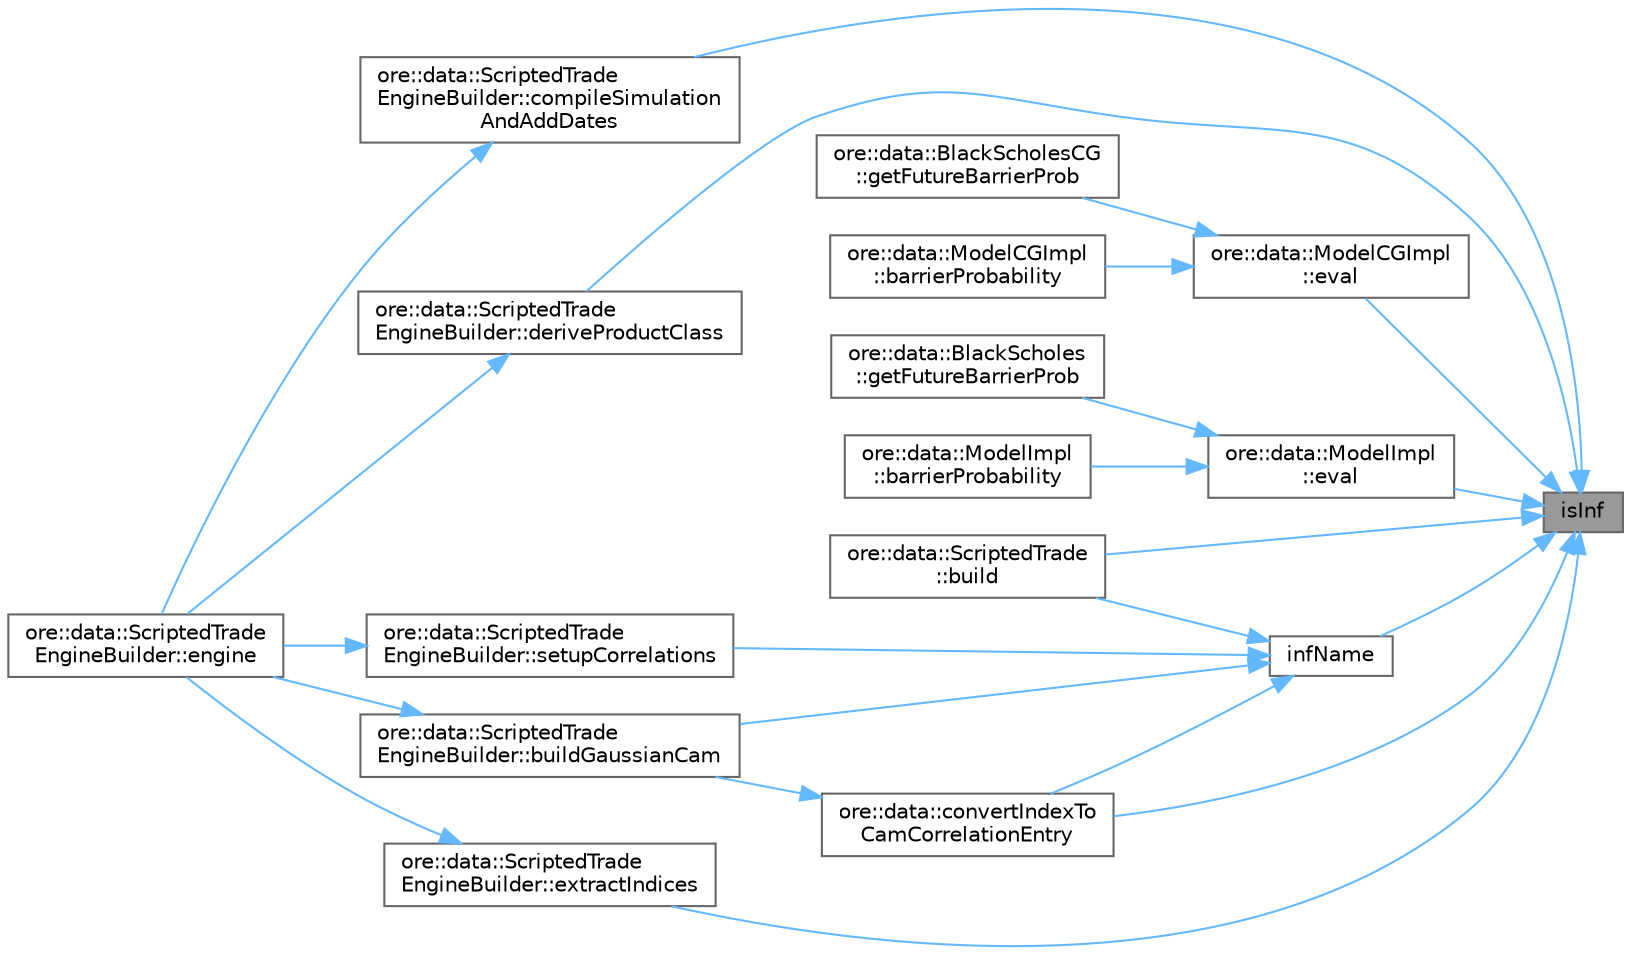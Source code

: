 digraph "isInf"
{
 // INTERACTIVE_SVG=YES
 // LATEX_PDF_SIZE
  bgcolor="transparent";
  edge [fontname=Helvetica,fontsize=10,labelfontname=Helvetica,labelfontsize=10];
  node [fontname=Helvetica,fontsize=10,shape=box,height=0.2,width=0.4];
  rankdir="RL";
  Node1 [label="isInf",height=0.2,width=0.4,color="gray40", fillcolor="grey60", style="filled", fontcolor="black",tooltip=" "];
  Node1 -> Node2 [dir="back",color="steelblue1",style="solid"];
  Node2 [label="ore::data::ScriptedTrade\l::build",height=0.2,width=0.4,color="grey40", fillcolor="white", style="filled",URL="$classore_1_1data_1_1_scripted_trade.html#a828e71af6d5fd00b8e73414732885b83",tooltip=" "];
  Node1 -> Node3 [dir="back",color="steelblue1",style="solid"];
  Node3 [label="ore::data::ScriptedTrade\lEngineBuilder::compileSimulation\lAndAddDates",height=0.2,width=0.4,color="grey40", fillcolor="white", style="filled",URL="$classore_1_1data_1_1_scripted_trade_engine_builder.html#a148e1a4ab9d00e707002b9de78016538",tooltip=" "];
  Node3 -> Node4 [dir="back",color="steelblue1",style="solid"];
  Node4 [label="ore::data::ScriptedTrade\lEngineBuilder::engine",height=0.2,width=0.4,color="grey40", fillcolor="white", style="filled",URL="$classore_1_1data_1_1_scripted_trade_engine_builder.html#afa7bc32050325672e45000b32d62ec0b",tooltip=" "];
  Node1 -> Node5 [dir="back",color="steelblue1",style="solid"];
  Node5 [label="ore::data::convertIndexTo\lCamCorrelationEntry",height=0.2,width=0.4,color="grey40", fillcolor="white", style="filled",URL="$namespaceore_1_1data.html#af3f188ba8bea2815f6ae6ad91ce54ff9",tooltip=" "];
  Node5 -> Node6 [dir="back",color="steelblue1",style="solid"];
  Node6 [label="ore::data::ScriptedTrade\lEngineBuilder::buildGaussianCam",height=0.2,width=0.4,color="grey40", fillcolor="white", style="filled",URL="$classore_1_1data_1_1_scripted_trade_engine_builder.html#a8f7fd6b51798363b9f87020fb40b792b",tooltip=" "];
  Node6 -> Node4 [dir="back",color="steelblue1",style="solid"];
  Node1 -> Node7 [dir="back",color="steelblue1",style="solid"];
  Node7 [label="ore::data::ScriptedTrade\lEngineBuilder::deriveProductClass",height=0.2,width=0.4,color="grey40", fillcolor="white", style="filled",URL="$classore_1_1data_1_1_scripted_trade_engine_builder.html#af6b239a5a8b30b9069172ca0e196b57a",tooltip=" "];
  Node7 -> Node4 [dir="back",color="steelblue1",style="solid"];
  Node1 -> Node8 [dir="back",color="steelblue1",style="solid"];
  Node8 [label="ore::data::ModelCGImpl\l::eval",height=0.2,width=0.4,color="grey40", fillcolor="white", style="filled",URL="$classore_1_1data_1_1_model_c_g_impl.html#af4890e5ce9f5da39271fcd03a5fa4ded",tooltip=" "];
  Node8 -> Node9 [dir="back",color="steelblue1",style="solid"];
  Node9 [label="ore::data::ModelCGImpl\l::barrierProbability",height=0.2,width=0.4,color="grey40", fillcolor="white", style="filled",URL="$classore_1_1data_1_1_model_c_g_impl.html#a935b238fcd1d59e45582e83c9de40ba8",tooltip=" "];
  Node8 -> Node10 [dir="back",color="steelblue1",style="solid"];
  Node10 [label="ore::data::BlackScholesCG\l::getFutureBarrierProb",height=0.2,width=0.4,color="grey40", fillcolor="white", style="filled",URL="$classore_1_1data_1_1_black_scholes_c_g.html#a4881d30442518e57e72ec865222d5940",tooltip=" "];
  Node1 -> Node11 [dir="back",color="steelblue1",style="solid"];
  Node11 [label="ore::data::ModelImpl\l::eval",height=0.2,width=0.4,color="grey40", fillcolor="white", style="filled",URL="$classore_1_1data_1_1_model_impl.html#a81a2b43ee72d5f48b3882dd1f906f753",tooltip=" "];
  Node11 -> Node12 [dir="back",color="steelblue1",style="solid"];
  Node12 [label="ore::data::ModelImpl\l::barrierProbability",height=0.2,width=0.4,color="grey40", fillcolor="white", style="filled",URL="$classore_1_1data_1_1_model_impl.html#a4ac21d3f7cd5f0f32151f1a7f55b5c08",tooltip=" "];
  Node11 -> Node13 [dir="back",color="steelblue1",style="solid"];
  Node13 [label="ore::data::BlackScholes\l::getFutureBarrierProb",height=0.2,width=0.4,color="grey40", fillcolor="white", style="filled",URL="$classore_1_1data_1_1_black_scholes.html#a1750263c28cbb6063301d48df87c0541",tooltip=" "];
  Node1 -> Node14 [dir="back",color="steelblue1",style="solid"];
  Node14 [label="ore::data::ScriptedTrade\lEngineBuilder::extractIndices",height=0.2,width=0.4,color="grey40", fillcolor="white", style="filled",URL="$classore_1_1data_1_1_scripted_trade_engine_builder.html#a49512e4f85a8ba872b2b05b90478cb4b",tooltip=" "];
  Node14 -> Node4 [dir="back",color="steelblue1",style="solid"];
  Node1 -> Node15 [dir="back",color="steelblue1",style="solid"];
  Node15 [label="infName",height=0.2,width=0.4,color="grey40", fillcolor="white", style="filled",URL="$classore_1_1data_1_1_index_info.html#a07abe750604e972b8a6a1bf80bacb6f6",tooltip=" "];
  Node15 -> Node2 [dir="back",color="steelblue1",style="solid"];
  Node15 -> Node6 [dir="back",color="steelblue1",style="solid"];
  Node15 -> Node5 [dir="back",color="steelblue1",style="solid"];
  Node15 -> Node16 [dir="back",color="steelblue1",style="solid"];
  Node16 [label="ore::data::ScriptedTrade\lEngineBuilder::setupCorrelations",height=0.2,width=0.4,color="grey40", fillcolor="white", style="filled",URL="$classore_1_1data_1_1_scripted_trade_engine_builder.html#a5b47848c60991ceb9a00ba760766f4f3",tooltip=" "];
  Node16 -> Node4 [dir="back",color="steelblue1",style="solid"];
}
